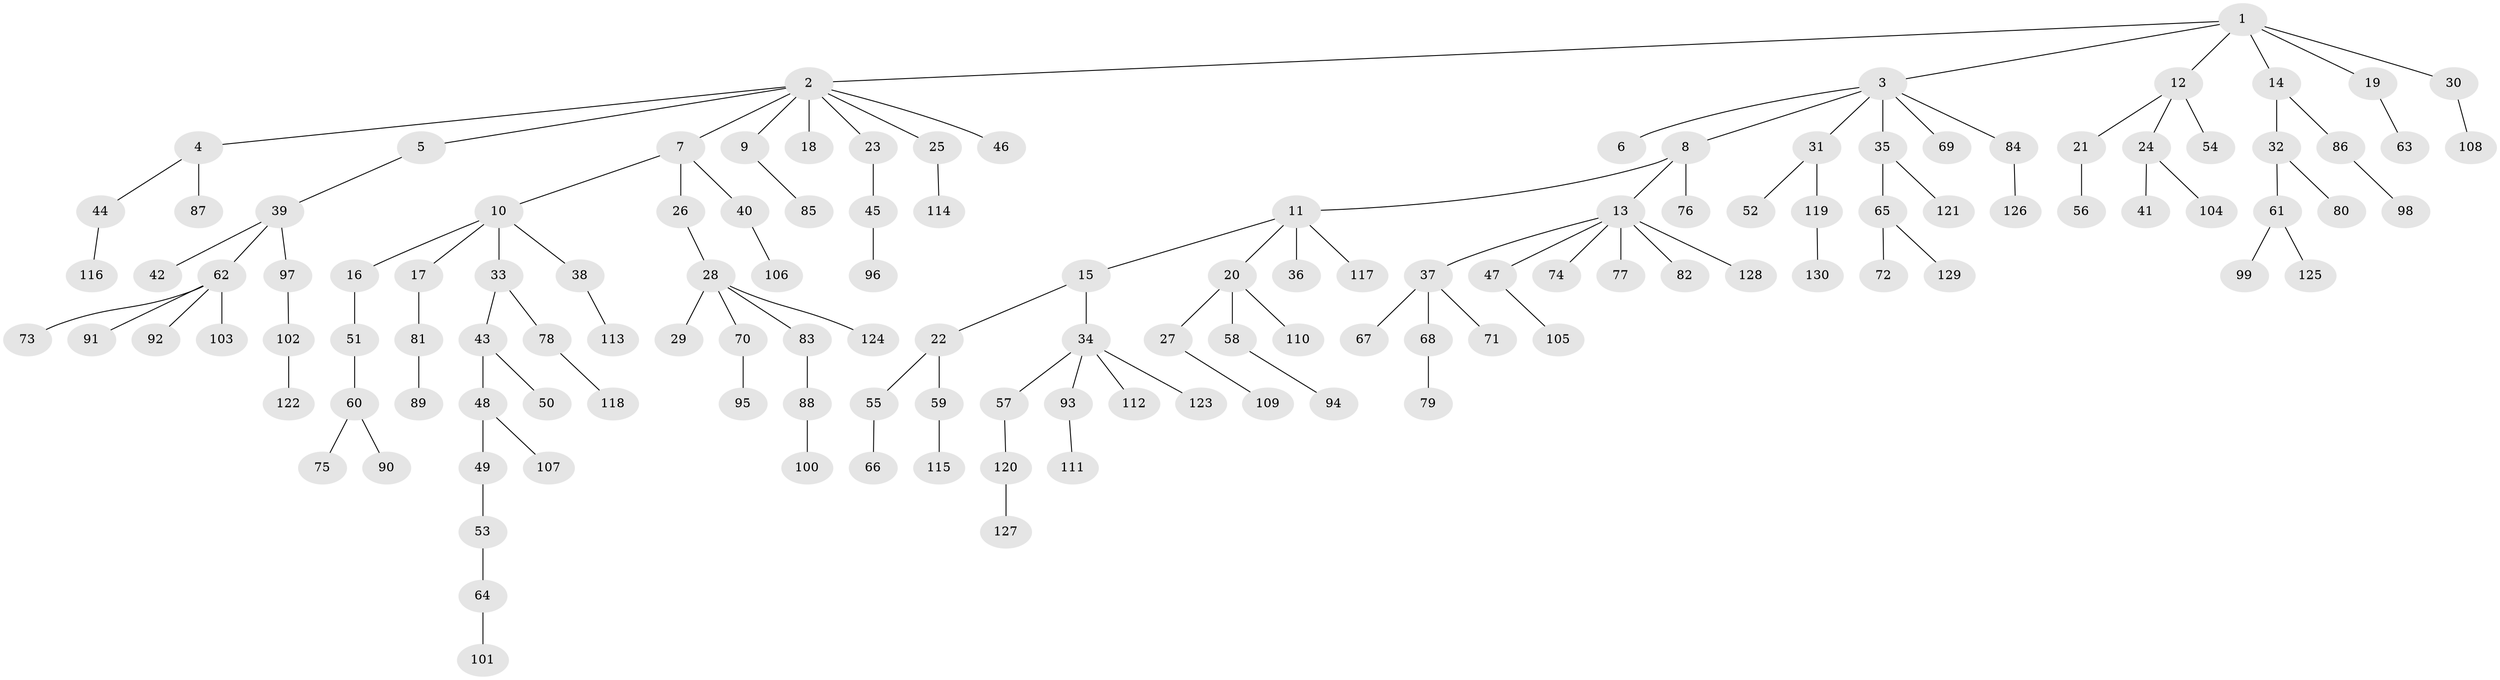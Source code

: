 // coarse degree distribution, {7: 0.022988505747126436, 10: 0.011494252873563218, 9: 0.011494252873563218, 2: 0.1724137931034483, 1: 0.6206896551724138, 4: 0.06896551724137931, 6: 0.011494252873563218, 5: 0.022988505747126436, 3: 0.05747126436781609}
// Generated by graph-tools (version 1.1) at 2025/52/02/27/25 19:52:10]
// undirected, 130 vertices, 129 edges
graph export_dot {
graph [start="1"]
  node [color=gray90,style=filled];
  1;
  2;
  3;
  4;
  5;
  6;
  7;
  8;
  9;
  10;
  11;
  12;
  13;
  14;
  15;
  16;
  17;
  18;
  19;
  20;
  21;
  22;
  23;
  24;
  25;
  26;
  27;
  28;
  29;
  30;
  31;
  32;
  33;
  34;
  35;
  36;
  37;
  38;
  39;
  40;
  41;
  42;
  43;
  44;
  45;
  46;
  47;
  48;
  49;
  50;
  51;
  52;
  53;
  54;
  55;
  56;
  57;
  58;
  59;
  60;
  61;
  62;
  63;
  64;
  65;
  66;
  67;
  68;
  69;
  70;
  71;
  72;
  73;
  74;
  75;
  76;
  77;
  78;
  79;
  80;
  81;
  82;
  83;
  84;
  85;
  86;
  87;
  88;
  89;
  90;
  91;
  92;
  93;
  94;
  95;
  96;
  97;
  98;
  99;
  100;
  101;
  102;
  103;
  104;
  105;
  106;
  107;
  108;
  109;
  110;
  111;
  112;
  113;
  114;
  115;
  116;
  117;
  118;
  119;
  120;
  121;
  122;
  123;
  124;
  125;
  126;
  127;
  128;
  129;
  130;
  1 -- 2;
  1 -- 3;
  1 -- 12;
  1 -- 14;
  1 -- 19;
  1 -- 30;
  2 -- 4;
  2 -- 5;
  2 -- 7;
  2 -- 9;
  2 -- 18;
  2 -- 23;
  2 -- 25;
  2 -- 46;
  3 -- 6;
  3 -- 8;
  3 -- 31;
  3 -- 35;
  3 -- 69;
  3 -- 84;
  4 -- 44;
  4 -- 87;
  5 -- 39;
  7 -- 10;
  7 -- 26;
  7 -- 40;
  8 -- 11;
  8 -- 13;
  8 -- 76;
  9 -- 85;
  10 -- 16;
  10 -- 17;
  10 -- 33;
  10 -- 38;
  11 -- 15;
  11 -- 20;
  11 -- 36;
  11 -- 117;
  12 -- 21;
  12 -- 24;
  12 -- 54;
  13 -- 37;
  13 -- 47;
  13 -- 74;
  13 -- 77;
  13 -- 82;
  13 -- 128;
  14 -- 32;
  14 -- 86;
  15 -- 22;
  15 -- 34;
  16 -- 51;
  17 -- 81;
  19 -- 63;
  20 -- 27;
  20 -- 58;
  20 -- 110;
  21 -- 56;
  22 -- 55;
  22 -- 59;
  23 -- 45;
  24 -- 41;
  24 -- 104;
  25 -- 114;
  26 -- 28;
  27 -- 109;
  28 -- 29;
  28 -- 70;
  28 -- 83;
  28 -- 124;
  30 -- 108;
  31 -- 52;
  31 -- 119;
  32 -- 61;
  32 -- 80;
  33 -- 43;
  33 -- 78;
  34 -- 57;
  34 -- 93;
  34 -- 112;
  34 -- 123;
  35 -- 65;
  35 -- 121;
  37 -- 67;
  37 -- 68;
  37 -- 71;
  38 -- 113;
  39 -- 42;
  39 -- 62;
  39 -- 97;
  40 -- 106;
  43 -- 48;
  43 -- 50;
  44 -- 116;
  45 -- 96;
  47 -- 105;
  48 -- 49;
  48 -- 107;
  49 -- 53;
  51 -- 60;
  53 -- 64;
  55 -- 66;
  57 -- 120;
  58 -- 94;
  59 -- 115;
  60 -- 75;
  60 -- 90;
  61 -- 99;
  61 -- 125;
  62 -- 73;
  62 -- 91;
  62 -- 92;
  62 -- 103;
  64 -- 101;
  65 -- 72;
  65 -- 129;
  68 -- 79;
  70 -- 95;
  78 -- 118;
  81 -- 89;
  83 -- 88;
  84 -- 126;
  86 -- 98;
  88 -- 100;
  93 -- 111;
  97 -- 102;
  102 -- 122;
  119 -- 130;
  120 -- 127;
}
